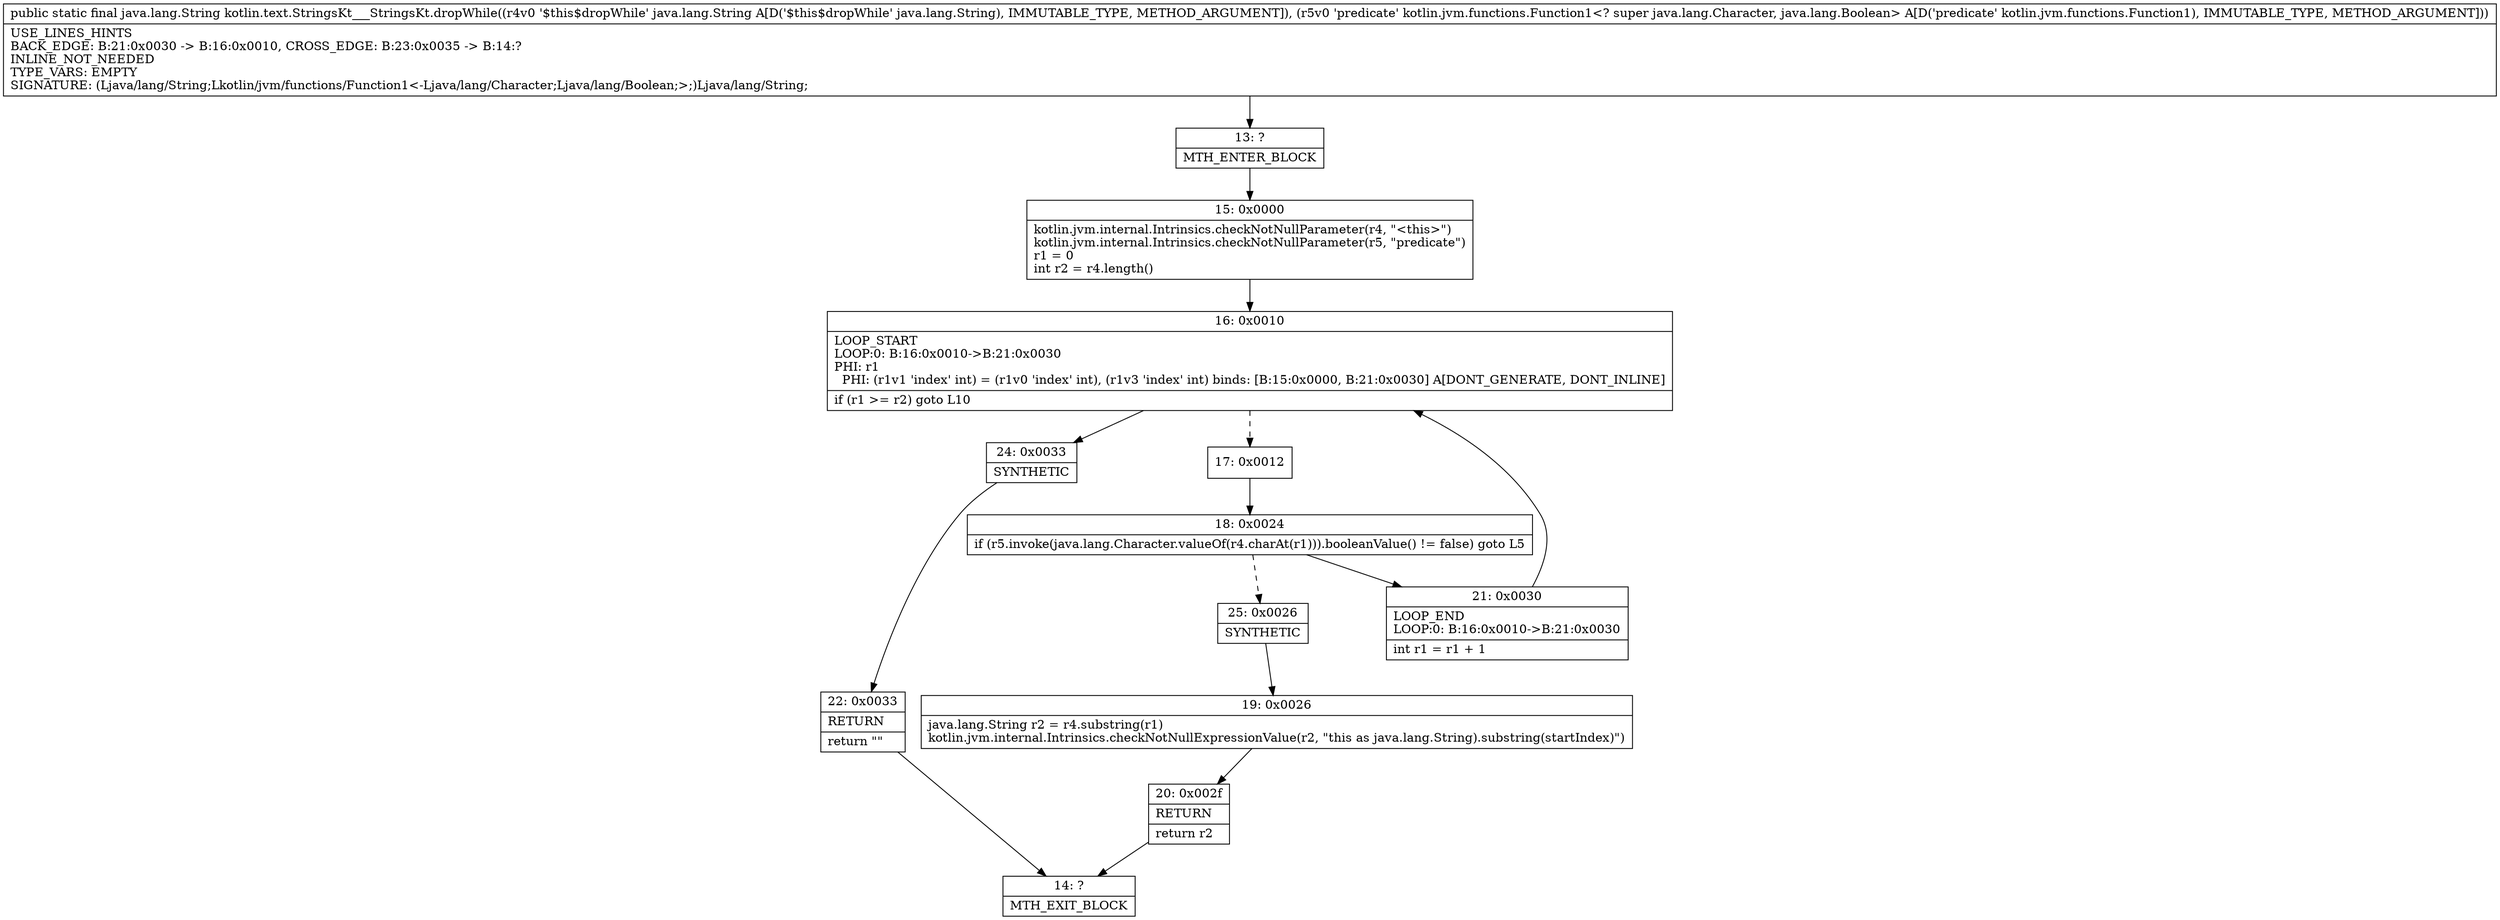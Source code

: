 digraph "CFG forkotlin.text.StringsKt___StringsKt.dropWhile(Ljava\/lang\/String;Lkotlin\/jvm\/functions\/Function1;)Ljava\/lang\/String;" {
Node_13 [shape=record,label="{13\:\ ?|MTH_ENTER_BLOCK\l}"];
Node_15 [shape=record,label="{15\:\ 0x0000|kotlin.jvm.internal.Intrinsics.checkNotNullParameter(r4, \"\<this\>\")\lkotlin.jvm.internal.Intrinsics.checkNotNullParameter(r5, \"predicate\")\lr1 = 0\lint r2 = r4.length()\l}"];
Node_16 [shape=record,label="{16\:\ 0x0010|LOOP_START\lLOOP:0: B:16:0x0010\-\>B:21:0x0030\lPHI: r1 \l  PHI: (r1v1 'index' int) = (r1v0 'index' int), (r1v3 'index' int) binds: [B:15:0x0000, B:21:0x0030] A[DONT_GENERATE, DONT_INLINE]\l|if (r1 \>= r2) goto L10\l}"];
Node_17 [shape=record,label="{17\:\ 0x0012}"];
Node_18 [shape=record,label="{18\:\ 0x0024|if (r5.invoke(java.lang.Character.valueOf(r4.charAt(r1))).booleanValue() != false) goto L5\l}"];
Node_21 [shape=record,label="{21\:\ 0x0030|LOOP_END\lLOOP:0: B:16:0x0010\-\>B:21:0x0030\l|int r1 = r1 + 1\l}"];
Node_25 [shape=record,label="{25\:\ 0x0026|SYNTHETIC\l}"];
Node_19 [shape=record,label="{19\:\ 0x0026|java.lang.String r2 = r4.substring(r1)\lkotlin.jvm.internal.Intrinsics.checkNotNullExpressionValue(r2, \"this as java.lang.String).substring(startIndex)\")\l}"];
Node_20 [shape=record,label="{20\:\ 0x002f|RETURN\l|return r2\l}"];
Node_14 [shape=record,label="{14\:\ ?|MTH_EXIT_BLOCK\l}"];
Node_24 [shape=record,label="{24\:\ 0x0033|SYNTHETIC\l}"];
Node_22 [shape=record,label="{22\:\ 0x0033|RETURN\l|return \"\"\l}"];
MethodNode[shape=record,label="{public static final java.lang.String kotlin.text.StringsKt___StringsKt.dropWhile((r4v0 '$this$dropWhile' java.lang.String A[D('$this$dropWhile' java.lang.String), IMMUTABLE_TYPE, METHOD_ARGUMENT]), (r5v0 'predicate' kotlin.jvm.functions.Function1\<? super java.lang.Character, java.lang.Boolean\> A[D('predicate' kotlin.jvm.functions.Function1), IMMUTABLE_TYPE, METHOD_ARGUMENT]))  | USE_LINES_HINTS\lBACK_EDGE: B:21:0x0030 \-\> B:16:0x0010, CROSS_EDGE: B:23:0x0035 \-\> B:14:?\lINLINE_NOT_NEEDED\lTYPE_VARS: EMPTY\lSIGNATURE: (Ljava\/lang\/String;Lkotlin\/jvm\/functions\/Function1\<\-Ljava\/lang\/Character;Ljava\/lang\/Boolean;\>;)Ljava\/lang\/String;\l}"];
MethodNode -> Node_13;Node_13 -> Node_15;
Node_15 -> Node_16;
Node_16 -> Node_17[style=dashed];
Node_16 -> Node_24;
Node_17 -> Node_18;
Node_18 -> Node_21;
Node_18 -> Node_25[style=dashed];
Node_21 -> Node_16;
Node_25 -> Node_19;
Node_19 -> Node_20;
Node_20 -> Node_14;
Node_24 -> Node_22;
Node_22 -> Node_14;
}

